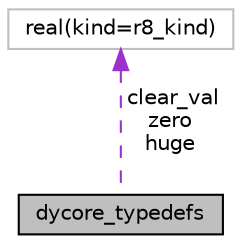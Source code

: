 digraph "dycore_typedefs"
{
 // INTERACTIVE_SVG=YES
  edge [fontname="Helvetica",fontsize="10",labelfontname="Helvetica",labelfontsize="10"];
  node [fontname="Helvetica",fontsize="10",shape=record];
  Node1 [label="dycore_typedefs",height=0.2,width=0.4,color="black", fillcolor="grey75", style="filled" fontcolor="black"];
  Node2 -> Node1 [dir="back",color="darkorchid3",fontsize="10",style="dashed",label=" clear_val\nzero\nhuge" ,fontname="Helvetica"];
  Node2 [label="real(kind=r8_kind)",height=0.2,width=0.4,color="grey75", fillcolor="white", style="filled"];
}
